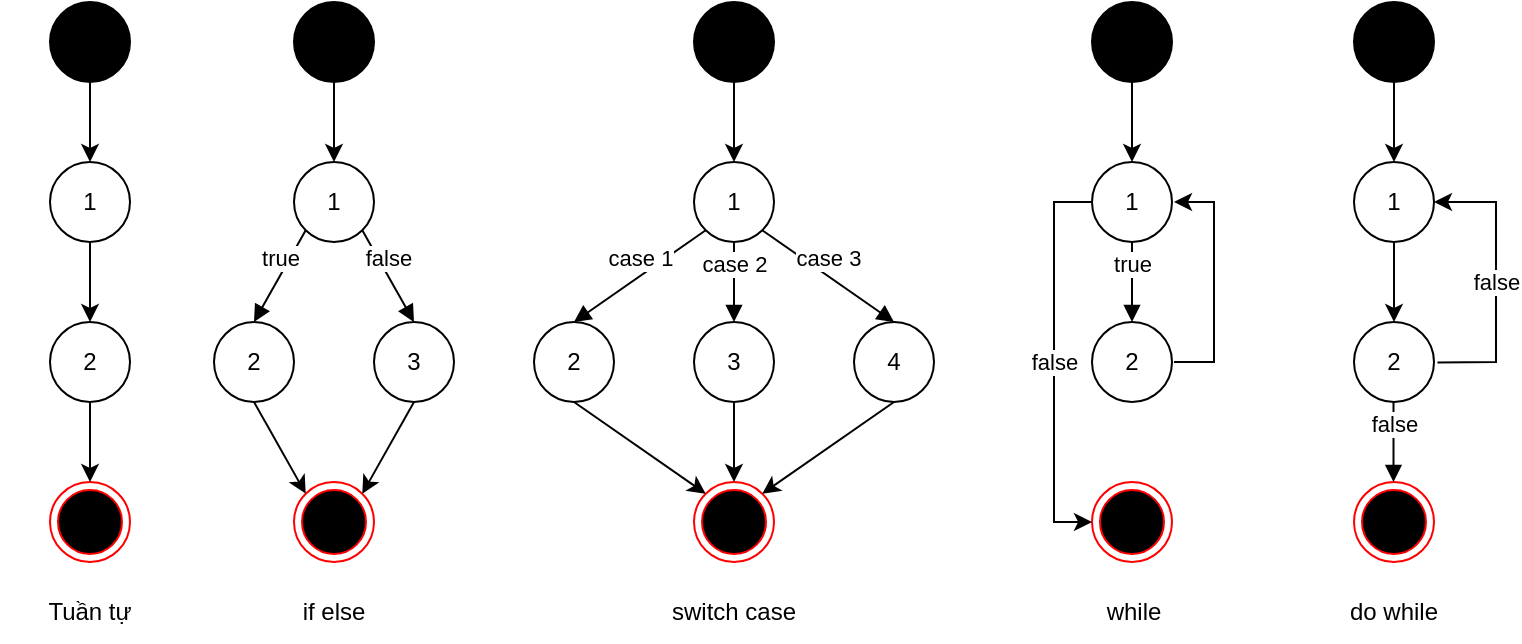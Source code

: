 <mxfile version="24.8.4">
  <diagram id="UqtiB_08HVFXYnvLfDx0" name="Page-1">
    <mxGraphModel dx="1065" dy="750" grid="1" gridSize="10" guides="1" tooltips="1" connect="1" arrows="1" fold="1" page="1" pageScale="1" pageWidth="850" pageHeight="1100" math="0" shadow="0">
      <root>
        <mxCell id="0" />
        <mxCell id="1" parent="0" />
        <mxCell id="kxU1eR2FY8rgbBVHpL4p-27" value="" style="ellipse;fillColor=strokeColor;html=1;aspect=fixed;" vertex="1" parent="1">
          <mxGeometry x="200" y="320" width="40" height="40" as="geometry" />
        </mxCell>
        <mxCell id="kxU1eR2FY8rgbBVHpL4p-45" value="" style="endArrow=classic;html=1;rounded=0;fontStyle=0;exitX=0.5;exitY=1;exitDx=0;exitDy=0;entryX=0.5;entryY=0;entryDx=0;entryDy=0;" edge="1" parent="1" source="kxU1eR2FY8rgbBVHpL4p-27" target="kxU1eR2FY8rgbBVHpL4p-46">
          <mxGeometry width="50" height="50" relative="1" as="geometry">
            <mxPoint x="214.8" y="360" as="sourcePoint" />
            <mxPoint x="215" y="380" as="targetPoint" />
          </mxGeometry>
        </mxCell>
        <mxCell id="kxU1eR2FY8rgbBVHpL4p-46" value="1" style="ellipse;whiteSpace=wrap;html=1;aspect=fixed;" vertex="1" parent="1">
          <mxGeometry x="200" y="400" width="40" height="40" as="geometry" />
        </mxCell>
        <mxCell id="kxU1eR2FY8rgbBVHpL4p-47" value="true" style="html=1;verticalAlign=bottom;endArrow=block;curved=0;rounded=0;exitX=0;exitY=1;exitDx=0;exitDy=0;entryX=0.5;entryY=0;entryDx=0;entryDy=0;" edge="1" parent="1" source="kxU1eR2FY8rgbBVHpL4p-46" target="kxU1eR2FY8rgbBVHpL4p-50">
          <mxGeometry x="-0.007" width="80" relative="1" as="geometry">
            <mxPoint x="370" y="490" as="sourcePoint" />
            <mxPoint x="160" y="480" as="targetPoint" />
            <mxPoint as="offset" />
          </mxGeometry>
        </mxCell>
        <mxCell id="kxU1eR2FY8rgbBVHpL4p-48" value="false" style="html=1;verticalAlign=bottom;endArrow=block;curved=0;rounded=0;exitX=1;exitY=1;exitDx=0;exitDy=0;entryX=0.5;entryY=0;entryDx=0;entryDy=0;" edge="1" parent="1" source="kxU1eR2FY8rgbBVHpL4p-46" target="kxU1eR2FY8rgbBVHpL4p-52">
          <mxGeometry x="-0.007" width="80" relative="1" as="geometry">
            <mxPoint x="214" y="436" as="sourcePoint" />
            <mxPoint x="260" y="480" as="targetPoint" />
            <mxPoint as="offset" />
          </mxGeometry>
        </mxCell>
        <mxCell id="kxU1eR2FY8rgbBVHpL4p-49" value="" style="ellipse;html=1;shape=endState;fillColor=#000000;strokeColor=#ff0000;aspect=fixed;" vertex="1" parent="1">
          <mxGeometry x="200" y="560" width="40" height="40" as="geometry" />
        </mxCell>
        <mxCell id="kxU1eR2FY8rgbBVHpL4p-50" value="2" style="ellipse;whiteSpace=wrap;html=1;aspect=fixed;" vertex="1" parent="1">
          <mxGeometry x="160" y="480" width="40" height="40" as="geometry" />
        </mxCell>
        <mxCell id="kxU1eR2FY8rgbBVHpL4p-52" value="3" style="ellipse;whiteSpace=wrap;html=1;aspect=fixed;" vertex="1" parent="1">
          <mxGeometry x="240" y="480" width="40" height="40" as="geometry" />
        </mxCell>
        <mxCell id="kxU1eR2FY8rgbBVHpL4p-54" value="" style="endArrow=classic;html=1;rounded=0;fontStyle=0;exitX=0.5;exitY=1;exitDx=0;exitDy=0;entryX=0;entryY=0;entryDx=0;entryDy=0;" edge="1" parent="1" source="kxU1eR2FY8rgbBVHpL4p-50" target="kxU1eR2FY8rgbBVHpL4p-49">
          <mxGeometry width="50" height="50" relative="1" as="geometry">
            <mxPoint x="350" y="535" as="sourcePoint" />
            <mxPoint x="350" y="575" as="targetPoint" />
          </mxGeometry>
        </mxCell>
        <mxCell id="kxU1eR2FY8rgbBVHpL4p-57" value="" style="endArrow=classic;html=1;rounded=0;fontStyle=0;exitX=0.5;exitY=1;exitDx=0;exitDy=0;entryX=1;entryY=0;entryDx=0;entryDy=0;" edge="1" parent="1" source="kxU1eR2FY8rgbBVHpL4p-52" target="kxU1eR2FY8rgbBVHpL4p-49">
          <mxGeometry width="50" height="50" relative="1" as="geometry">
            <mxPoint x="320" y="490" as="sourcePoint" />
            <mxPoint x="320" y="530" as="targetPoint" />
          </mxGeometry>
        </mxCell>
        <mxCell id="kxU1eR2FY8rgbBVHpL4p-59" value="" style="ellipse;fillColor=strokeColor;html=1;aspect=fixed;" vertex="1" parent="1">
          <mxGeometry x="400" y="320" width="40" height="40" as="geometry" />
        </mxCell>
        <mxCell id="kxU1eR2FY8rgbBVHpL4p-60" value="" style="endArrow=classic;html=1;rounded=0;fontStyle=0;exitX=0.5;exitY=1;exitDx=0;exitDy=0;entryX=0.5;entryY=0;entryDx=0;entryDy=0;" edge="1" parent="1" source="kxU1eR2FY8rgbBVHpL4p-59" target="kxU1eR2FY8rgbBVHpL4p-61">
          <mxGeometry width="50" height="50" relative="1" as="geometry">
            <mxPoint x="374.8" y="360" as="sourcePoint" />
            <mxPoint x="375" y="380" as="targetPoint" />
          </mxGeometry>
        </mxCell>
        <mxCell id="kxU1eR2FY8rgbBVHpL4p-61" value="1" style="ellipse;whiteSpace=wrap;html=1;aspect=fixed;" vertex="1" parent="1">
          <mxGeometry x="400" y="400" width="40" height="40" as="geometry" />
        </mxCell>
        <mxCell id="kxU1eR2FY8rgbBVHpL4p-62" value="case 1" style="html=1;verticalAlign=bottom;endArrow=block;curved=0;rounded=0;exitX=0;exitY=1;exitDx=0;exitDy=0;entryX=0.5;entryY=0;entryDx=0;entryDy=0;" edge="1" parent="1" source="kxU1eR2FY8rgbBVHpL4p-61" target="kxU1eR2FY8rgbBVHpL4p-65">
          <mxGeometry x="-0.007" width="80" relative="1" as="geometry">
            <mxPoint x="530" y="490" as="sourcePoint" />
            <mxPoint x="320" y="480" as="targetPoint" />
            <mxPoint as="offset" />
          </mxGeometry>
        </mxCell>
        <mxCell id="kxU1eR2FY8rgbBVHpL4p-63" value="case 2" style="html=1;verticalAlign=bottom;endArrow=block;curved=0;rounded=0;exitX=0.5;exitY=1;exitDx=0;exitDy=0;entryX=0.5;entryY=0;entryDx=0;entryDy=0;" edge="1" parent="1" source="kxU1eR2FY8rgbBVHpL4p-61" target="kxU1eR2FY8rgbBVHpL4p-66">
          <mxGeometry x="-0.007" width="80" relative="1" as="geometry">
            <mxPoint x="374" y="436" as="sourcePoint" />
            <mxPoint x="420" y="480" as="targetPoint" />
            <mxPoint as="offset" />
          </mxGeometry>
        </mxCell>
        <mxCell id="kxU1eR2FY8rgbBVHpL4p-64" value="" style="ellipse;html=1;shape=endState;fillColor=#000000;strokeColor=#ff0000;aspect=fixed;" vertex="1" parent="1">
          <mxGeometry x="400" y="560" width="40" height="40" as="geometry" />
        </mxCell>
        <mxCell id="kxU1eR2FY8rgbBVHpL4p-65" value="2" style="ellipse;whiteSpace=wrap;html=1;aspect=fixed;" vertex="1" parent="1">
          <mxGeometry x="320" y="480" width="40" height="40" as="geometry" />
        </mxCell>
        <mxCell id="kxU1eR2FY8rgbBVHpL4p-66" value="3" style="ellipse;whiteSpace=wrap;html=1;aspect=fixed;" vertex="1" parent="1">
          <mxGeometry x="400" y="480" width="40" height="40" as="geometry" />
        </mxCell>
        <mxCell id="kxU1eR2FY8rgbBVHpL4p-67" value="" style="endArrow=classic;html=1;rounded=0;fontStyle=0;exitX=0.5;exitY=1;exitDx=0;exitDy=0;entryX=0;entryY=0;entryDx=0;entryDy=0;" edge="1" parent="1" source="kxU1eR2FY8rgbBVHpL4p-65" target="kxU1eR2FY8rgbBVHpL4p-64">
          <mxGeometry width="50" height="50" relative="1" as="geometry">
            <mxPoint x="510" y="535" as="sourcePoint" />
            <mxPoint x="510" y="575" as="targetPoint" />
          </mxGeometry>
        </mxCell>
        <mxCell id="kxU1eR2FY8rgbBVHpL4p-68" value="" style="endArrow=classic;html=1;rounded=0;fontStyle=0;exitX=0.5;exitY=1;exitDx=0;exitDy=0;entryX=0.5;entryY=0;entryDx=0;entryDy=0;" edge="1" parent="1" source="kxU1eR2FY8rgbBVHpL4p-66" target="kxU1eR2FY8rgbBVHpL4p-64">
          <mxGeometry width="50" height="50" relative="1" as="geometry">
            <mxPoint x="480" y="490" as="sourcePoint" />
            <mxPoint x="480" y="530" as="targetPoint" />
          </mxGeometry>
        </mxCell>
        <mxCell id="kxU1eR2FY8rgbBVHpL4p-69" value="4" style="ellipse;whiteSpace=wrap;html=1;aspect=fixed;" vertex="1" parent="1">
          <mxGeometry x="480" y="480" width="40" height="40" as="geometry" />
        </mxCell>
        <mxCell id="kxU1eR2FY8rgbBVHpL4p-70" value="case 3" style="html=1;verticalAlign=bottom;endArrow=block;curved=0;rounded=0;exitX=1;exitY=1;exitDx=0;exitDy=0;entryX=0.5;entryY=0;entryDx=0;entryDy=0;" edge="1" parent="1" source="kxU1eR2FY8rgbBVHpL4p-61" target="kxU1eR2FY8rgbBVHpL4p-69">
          <mxGeometry x="-0.007" width="80" relative="1" as="geometry">
            <mxPoint x="442" y="420" as="sourcePoint" />
            <mxPoint x="470" y="466" as="targetPoint" />
            <mxPoint as="offset" />
          </mxGeometry>
        </mxCell>
        <mxCell id="kxU1eR2FY8rgbBVHpL4p-71" value="" style="endArrow=classic;html=1;rounded=0;fontStyle=0;exitX=0.5;exitY=1;exitDx=0;exitDy=0;entryX=1;entryY=0;entryDx=0;entryDy=0;" edge="1" parent="1" source="kxU1eR2FY8rgbBVHpL4p-69" target="kxU1eR2FY8rgbBVHpL4p-64">
          <mxGeometry width="50" height="50" relative="1" as="geometry">
            <mxPoint x="430" y="530" as="sourcePoint" />
            <mxPoint x="430" y="570" as="targetPoint" />
          </mxGeometry>
        </mxCell>
        <mxCell id="kxU1eR2FY8rgbBVHpL4p-82" value="" style="ellipse;fillColor=strokeColor;html=1;aspect=fixed;" vertex="1" parent="1">
          <mxGeometry x="78" y="320" width="40" height="40" as="geometry" />
        </mxCell>
        <mxCell id="kxU1eR2FY8rgbBVHpL4p-83" value="" style="endArrow=classic;html=1;rounded=0;fontStyle=0;exitX=0.5;exitY=1;exitDx=0;exitDy=0;entryX=0.5;entryY=0;entryDx=0;entryDy=0;" edge="1" parent="1" source="kxU1eR2FY8rgbBVHpL4p-82" target="kxU1eR2FY8rgbBVHpL4p-84">
          <mxGeometry width="50" height="50" relative="1" as="geometry">
            <mxPoint x="92.8" y="360" as="sourcePoint" />
            <mxPoint x="93" y="380" as="targetPoint" />
          </mxGeometry>
        </mxCell>
        <mxCell id="kxU1eR2FY8rgbBVHpL4p-84" value="1" style="ellipse;whiteSpace=wrap;html=1;aspect=fixed;" vertex="1" parent="1">
          <mxGeometry x="78" y="400" width="40" height="40" as="geometry" />
        </mxCell>
        <mxCell id="kxU1eR2FY8rgbBVHpL4p-87" value="" style="ellipse;html=1;shape=endState;fillColor=#000000;strokeColor=#ff0000;aspect=fixed;" vertex="1" parent="1">
          <mxGeometry x="78" y="560" width="40" height="40" as="geometry" />
        </mxCell>
        <mxCell id="kxU1eR2FY8rgbBVHpL4p-88" value="2" style="ellipse;whiteSpace=wrap;html=1;aspect=fixed;" vertex="1" parent="1">
          <mxGeometry x="78" y="480" width="40" height="40" as="geometry" />
        </mxCell>
        <mxCell id="kxU1eR2FY8rgbBVHpL4p-90" value="" style="endArrow=classic;html=1;rounded=0;fontStyle=0;entryX=0.5;entryY=0;entryDx=0;entryDy=0;" edge="1" parent="1" target="kxU1eR2FY8rgbBVHpL4p-87">
          <mxGeometry width="50" height="50" relative="1" as="geometry">
            <mxPoint x="98" y="520" as="sourcePoint" />
            <mxPoint x="228" y="575" as="targetPoint" />
          </mxGeometry>
        </mxCell>
        <mxCell id="kxU1eR2FY8rgbBVHpL4p-91" value="" style="endArrow=classic;html=1;rounded=0;fontStyle=0;exitX=0.5;exitY=1;exitDx=0;exitDy=0;entryX=0.5;entryY=0;entryDx=0;entryDy=0;" edge="1" parent="1" source="kxU1eR2FY8rgbBVHpL4p-84" target="kxU1eR2FY8rgbBVHpL4p-88">
          <mxGeometry width="50" height="50" relative="1" as="geometry">
            <mxPoint x="140" y="520" as="sourcePoint" />
            <mxPoint x="198" y="530" as="targetPoint" />
          </mxGeometry>
        </mxCell>
        <mxCell id="kxU1eR2FY8rgbBVHpL4p-92" value="Tuần tự" style="text;strokeColor=none;align=center;fillColor=none;html=1;verticalAlign=middle;whiteSpace=wrap;rounded=0;" vertex="1" parent="1">
          <mxGeometry x="53" y="610" width="90" height="30" as="geometry" />
        </mxCell>
        <mxCell id="kxU1eR2FY8rgbBVHpL4p-93" value="if else" style="text;strokeColor=none;align=center;fillColor=none;html=1;verticalAlign=middle;whiteSpace=wrap;rounded=0;" vertex="1" parent="1">
          <mxGeometry x="190" y="610" width="60" height="30" as="geometry" />
        </mxCell>
        <mxCell id="kxU1eR2FY8rgbBVHpL4p-94" value="switch case" style="text;strokeColor=none;align=center;fillColor=none;html=1;verticalAlign=middle;whiteSpace=wrap;rounded=0;" vertex="1" parent="1">
          <mxGeometry x="370" y="610" width="100" height="30" as="geometry" />
        </mxCell>
        <mxCell id="kxU1eR2FY8rgbBVHpL4p-95" value="while" style="text;strokeColor=none;align=center;fillColor=none;html=1;verticalAlign=middle;whiteSpace=wrap;rounded=0;" vertex="1" parent="1">
          <mxGeometry x="570" y="610" width="100" height="30" as="geometry" />
        </mxCell>
        <mxCell id="kxU1eR2FY8rgbBVHpL4p-96" value="do while" style="text;strokeColor=none;align=center;fillColor=none;html=1;verticalAlign=middle;whiteSpace=wrap;rounded=0;" vertex="1" parent="1">
          <mxGeometry x="700" y="610" width="100" height="30" as="geometry" />
        </mxCell>
        <mxCell id="kxU1eR2FY8rgbBVHpL4p-97" value="" style="ellipse;fillColor=strokeColor;html=1;aspect=fixed;" vertex="1" parent="1">
          <mxGeometry x="599" y="320" width="40" height="40" as="geometry" />
        </mxCell>
        <mxCell id="kxU1eR2FY8rgbBVHpL4p-98" value="" style="endArrow=classic;html=1;rounded=0;fontStyle=0;exitX=0.5;exitY=1;exitDx=0;exitDy=0;entryX=0.5;entryY=0;entryDx=0;entryDy=0;" edge="1" parent="1" source="kxU1eR2FY8rgbBVHpL4p-97" target="kxU1eR2FY8rgbBVHpL4p-99">
          <mxGeometry width="50" height="50" relative="1" as="geometry">
            <mxPoint x="573.8" y="360" as="sourcePoint" />
            <mxPoint x="574" y="380" as="targetPoint" />
          </mxGeometry>
        </mxCell>
        <mxCell id="kxU1eR2FY8rgbBVHpL4p-99" value="1" style="ellipse;whiteSpace=wrap;html=1;aspect=fixed;" vertex="1" parent="1">
          <mxGeometry x="599" y="400" width="40" height="40" as="geometry" />
        </mxCell>
        <mxCell id="kxU1eR2FY8rgbBVHpL4p-102" value="" style="ellipse;html=1;shape=endState;fillColor=#000000;strokeColor=#ff0000;aspect=fixed;" vertex="1" parent="1">
          <mxGeometry x="599" y="560" width="40" height="40" as="geometry" />
        </mxCell>
        <mxCell id="kxU1eR2FY8rgbBVHpL4p-104" value="2" style="ellipse;whiteSpace=wrap;html=1;aspect=fixed;" vertex="1" parent="1">
          <mxGeometry x="599" y="480" width="40" height="40" as="geometry" />
        </mxCell>
        <mxCell id="kxU1eR2FY8rgbBVHpL4p-111" value="" style="endArrow=classic;html=1;rounded=0;exitX=0;exitY=0.5;exitDx=0;exitDy=0;entryX=0;entryY=0.5;entryDx=0;entryDy=0;" edge="1" parent="1" source="kxU1eR2FY8rgbBVHpL4p-99" target="kxU1eR2FY8rgbBVHpL4p-102">
          <mxGeometry relative="1" as="geometry">
            <mxPoint x="595" y="420" as="sourcePoint" />
            <mxPoint x="595" y="580" as="targetPoint" />
            <Array as="points">
              <mxPoint x="580" y="420" />
              <mxPoint x="580" y="580" />
            </Array>
          </mxGeometry>
        </mxCell>
        <mxCell id="kxU1eR2FY8rgbBVHpL4p-112" value="false" style="edgeLabel;resizable=0;html=1;;align=center;verticalAlign=middle;" connectable="0" vertex="1" parent="kxU1eR2FY8rgbBVHpL4p-111">
          <mxGeometry relative="1" as="geometry" />
        </mxCell>
        <mxCell id="kxU1eR2FY8rgbBVHpL4p-115" value="" style="endArrow=classic;html=1;rounded=0;" edge="1" parent="1">
          <mxGeometry relative="1" as="geometry">
            <mxPoint x="640" y="500" as="sourcePoint" />
            <mxPoint x="640" y="420" as="targetPoint" />
            <Array as="points">
              <mxPoint x="660" y="500" />
              <mxPoint x="660" y="420" />
            </Array>
          </mxGeometry>
        </mxCell>
        <mxCell id="kxU1eR2FY8rgbBVHpL4p-117" value="true" style="html=1;verticalAlign=bottom;endArrow=block;curved=0;rounded=0;exitX=0.5;exitY=1;exitDx=0;exitDy=0;entryX=0.5;entryY=0;entryDx=0;entryDy=0;" edge="1" parent="1" source="kxU1eR2FY8rgbBVHpL4p-99" target="kxU1eR2FY8rgbBVHpL4p-104">
          <mxGeometry x="-0.007" width="80" relative="1" as="geometry">
            <mxPoint x="484" y="670" as="sourcePoint" />
            <mxPoint x="550" y="716" as="targetPoint" />
            <mxPoint as="offset" />
          </mxGeometry>
        </mxCell>
        <mxCell id="kxU1eR2FY8rgbBVHpL4p-118" value="" style="ellipse;fillColor=strokeColor;html=1;aspect=fixed;" vertex="1" parent="1">
          <mxGeometry x="730" y="320" width="40" height="40" as="geometry" />
        </mxCell>
        <mxCell id="kxU1eR2FY8rgbBVHpL4p-119" value="" style="endArrow=classic;html=1;rounded=0;fontStyle=0;exitX=0.5;exitY=1;exitDx=0;exitDy=0;entryX=0.5;entryY=0;entryDx=0;entryDy=0;" edge="1" parent="1" source="kxU1eR2FY8rgbBVHpL4p-118" target="kxU1eR2FY8rgbBVHpL4p-120">
          <mxGeometry width="50" height="50" relative="1" as="geometry">
            <mxPoint x="704.8" y="360" as="sourcePoint" />
            <mxPoint x="705" y="380" as="targetPoint" />
          </mxGeometry>
        </mxCell>
        <mxCell id="kxU1eR2FY8rgbBVHpL4p-120" value="1" style="ellipse;whiteSpace=wrap;html=1;aspect=fixed;" vertex="1" parent="1">
          <mxGeometry x="730" y="400" width="40" height="40" as="geometry" />
        </mxCell>
        <mxCell id="kxU1eR2FY8rgbBVHpL4p-121" value="" style="ellipse;html=1;shape=endState;fillColor=#000000;strokeColor=#ff0000;aspect=fixed;" vertex="1" parent="1">
          <mxGeometry x="730" y="560" width="40" height="40" as="geometry" />
        </mxCell>
        <mxCell id="kxU1eR2FY8rgbBVHpL4p-122" value="2" style="ellipse;whiteSpace=wrap;html=1;aspect=fixed;" vertex="1" parent="1">
          <mxGeometry x="730" y="480" width="40" height="40" as="geometry" />
        </mxCell>
        <mxCell id="kxU1eR2FY8rgbBVHpL4p-123" value="" style="endArrow=classic;html=1;rounded=0;exitX=1.043;exitY=0.506;exitDx=0;exitDy=0;entryX=1;entryY=0.5;entryDx=0;entryDy=0;exitPerimeter=0;" edge="1" parent="1" source="kxU1eR2FY8rgbBVHpL4p-122" target="kxU1eR2FY8rgbBVHpL4p-120">
          <mxGeometry relative="1" as="geometry">
            <mxPoint x="780" y="500" as="sourcePoint" />
            <mxPoint x="780" y="420" as="targetPoint" />
            <Array as="points">
              <mxPoint x="801" y="500" />
              <mxPoint x="801" y="420" />
            </Array>
          </mxGeometry>
        </mxCell>
        <mxCell id="kxU1eR2FY8rgbBVHpL4p-124" value="false" style="edgeLabel;resizable=0;html=1;;align=center;verticalAlign=middle;" connectable="0" vertex="1" parent="kxU1eR2FY8rgbBVHpL4p-123">
          <mxGeometry relative="1" as="geometry" />
        </mxCell>
        <mxCell id="kxU1eR2FY8rgbBVHpL4p-126" value="false" style="html=1;verticalAlign=bottom;endArrow=block;curved=0;rounded=0;exitX=0.5;exitY=1;exitDx=0;exitDy=0;entryX=0.5;entryY=0;entryDx=0;entryDy=0;" edge="1" parent="1">
          <mxGeometry x="-0.007" width="80" relative="1" as="geometry">
            <mxPoint x="749.75" y="520" as="sourcePoint" />
            <mxPoint x="749.75" y="560" as="targetPoint" />
            <mxPoint as="offset" />
          </mxGeometry>
        </mxCell>
        <mxCell id="kxU1eR2FY8rgbBVHpL4p-127" value="" style="endArrow=classic;html=1;rounded=0;fontStyle=0;exitX=0.5;exitY=1;exitDx=0;exitDy=0;entryX=0.5;entryY=0;entryDx=0;entryDy=0;" edge="1" parent="1" source="kxU1eR2FY8rgbBVHpL4p-120" target="kxU1eR2FY8rgbBVHpL4p-122">
          <mxGeometry width="50" height="50" relative="1" as="geometry">
            <mxPoint x="831" y="470" as="sourcePoint" />
            <mxPoint x="831" y="510" as="targetPoint" />
          </mxGeometry>
        </mxCell>
      </root>
    </mxGraphModel>
  </diagram>
</mxfile>
